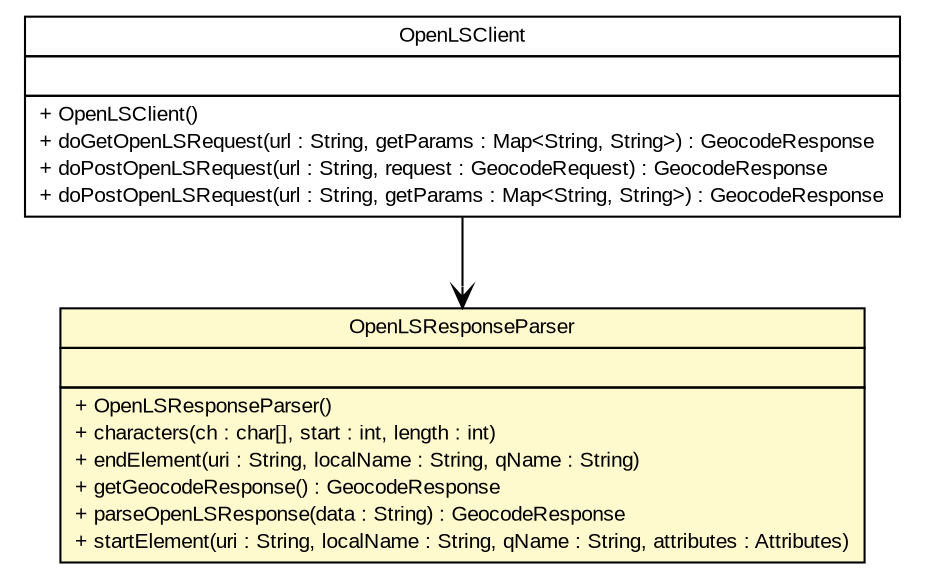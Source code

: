 #!/usr/local/bin/dot
#
# Class diagram 
# Generated by UMLGraph version R5_6 (http://www.umlgraph.org/)
#

digraph G {
	edge [fontname="arial",fontsize=10,labelfontname="arial",labelfontsize=10];
	node [fontname="arial",fontsize=10,shape=plaintext];
	nodesep=0.25;
	ranksep=0.5;
	// nl.mineleni.cbsviewer.servlet.gazetteer.lusclient.OpenLSClient
	c4589 [label=<<table title="nl.mineleni.cbsviewer.servlet.gazetteer.lusclient.OpenLSClient" border="0" cellborder="1" cellspacing="0" cellpadding="2" port="p" href="../../cbsviewer/servlet/gazetteer/lusclient/OpenLSClient.html">
		<tr><td><table border="0" cellspacing="0" cellpadding="1">
<tr><td align="center" balign="center"> OpenLSClient </td></tr>
		</table></td></tr>
		<tr><td><table border="0" cellspacing="0" cellpadding="1">
<tr><td align="left" balign="left">  </td></tr>
		</table></td></tr>
		<tr><td><table border="0" cellspacing="0" cellpadding="1">
<tr><td align="left" balign="left"> + OpenLSClient() </td></tr>
<tr><td align="left" balign="left"> + doGetOpenLSRequest(url : String, getParams : Map&lt;String, String&gt;) : GeocodeResponse </td></tr>
<tr><td align="left" balign="left"> + doPostOpenLSRequest(url : String, request : GeocodeRequest) : GeocodeResponse </td></tr>
<tr><td align="left" balign="left"> + doPostOpenLSRequest(url : String, getParams : Map&lt;String, String&gt;) : GeocodeResponse </td></tr>
		</table></td></tr>
		</table>>, URL="../../cbsviewer/servlet/gazetteer/lusclient/OpenLSClient.html", fontname="arial", fontcolor="black", fontsize=10.0];
	// nl.mineleni.openls.parser.OpenLSResponseParser
	c4621 [label=<<table title="nl.mineleni.openls.parser.OpenLSResponseParser" border="0" cellborder="1" cellspacing="0" cellpadding="2" port="p" bgcolor="lemonChiffon" href="./OpenLSResponseParser.html">
		<tr><td><table border="0" cellspacing="0" cellpadding="1">
<tr><td align="center" balign="center"> OpenLSResponseParser </td></tr>
		</table></td></tr>
		<tr><td><table border="0" cellspacing="0" cellpadding="1">
<tr><td align="left" balign="left">  </td></tr>
		</table></td></tr>
		<tr><td><table border="0" cellspacing="0" cellpadding="1">
<tr><td align="left" balign="left"> + OpenLSResponseParser() </td></tr>
<tr><td align="left" balign="left"> + characters(ch : char[], start : int, length : int) </td></tr>
<tr><td align="left" balign="left"> + endElement(uri : String, localName : String, qName : String) </td></tr>
<tr><td align="left" balign="left"> + getGeocodeResponse() : GeocodeResponse </td></tr>
<tr><td align="left" balign="left"> + parseOpenLSResponse(data : String) : GeocodeResponse </td></tr>
<tr><td align="left" balign="left"> + startElement(uri : String, localName : String, qName : String, attributes : Attributes) </td></tr>
		</table></td></tr>
		</table>>, URL="./OpenLSResponseParser.html", fontname="arial", fontcolor="black", fontsize=10.0];
	// nl.mineleni.cbsviewer.servlet.gazetteer.lusclient.OpenLSClient NAVASSOC nl.mineleni.openls.parser.OpenLSResponseParser
	c4589:p -> c4621:p [taillabel="", label="", headlabel="", fontname="arial", fontcolor="black", fontsize=10.0, color="black", arrowhead=open];
}

